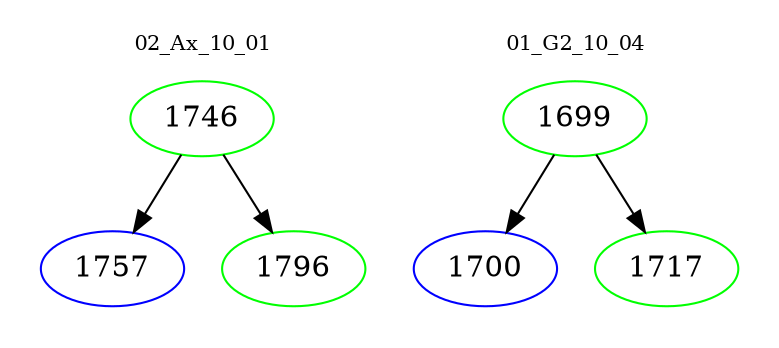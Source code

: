 digraph{
subgraph cluster_0 {
color = white
label = "02_Ax_10_01";
fontsize=10;
T0_1746 [label="1746", color="green"]
T0_1746 -> T0_1757 [color="black"]
T0_1757 [label="1757", color="blue"]
T0_1746 -> T0_1796 [color="black"]
T0_1796 [label="1796", color="green"]
}
subgraph cluster_1 {
color = white
label = "01_G2_10_04";
fontsize=10;
T1_1699 [label="1699", color="green"]
T1_1699 -> T1_1700 [color="black"]
T1_1700 [label="1700", color="blue"]
T1_1699 -> T1_1717 [color="black"]
T1_1717 [label="1717", color="green"]
}
}
